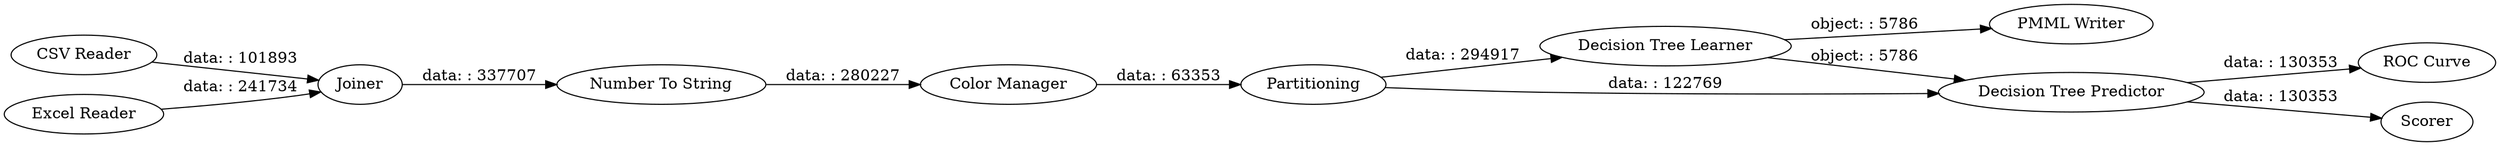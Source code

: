 digraph {
	"7708198090717622666_8" [label="PMML Writer"]
	"7708198090717622666_10" [label="ROC Curve"]
	"7708198090717622666_3" [label=Joiner]
	"7708198090717622666_7" [label="Decision Tree Learner"]
	"7708198090717622666_1" [label="CSV Reader"]
	"7708198090717622666_6" [label=Partitioning]
	"7708198090717622666_4" [label="Number To String"]
	"7708198090717622666_2" [label="Excel Reader"]
	"7708198090717622666_9" [label="Decision Tree Predictor"]
	"7708198090717622666_11" [label=Scorer]
	"7708198090717622666_5" [label="Color Manager"]
	"7708198090717622666_9" -> "7708198090717622666_11" [label="data: : 130353"]
	"7708198090717622666_3" -> "7708198090717622666_4" [label="data: : 337707"]
	"7708198090717622666_2" -> "7708198090717622666_3" [label="data: : 241734"]
	"7708198090717622666_5" -> "7708198090717622666_6" [label="data: : 63353"]
	"7708198090717622666_7" -> "7708198090717622666_9" [label="object: : 5786"]
	"7708198090717622666_6" -> "7708198090717622666_9" [label="data: : 122769"]
	"7708198090717622666_9" -> "7708198090717622666_10" [label="data: : 130353"]
	"7708198090717622666_1" -> "7708198090717622666_3" [label="data: : 101893"]
	"7708198090717622666_7" -> "7708198090717622666_8" [label="object: : 5786"]
	"7708198090717622666_4" -> "7708198090717622666_5" [label="data: : 280227"]
	"7708198090717622666_6" -> "7708198090717622666_7" [label="data: : 294917"]
	rankdir=LR
}
